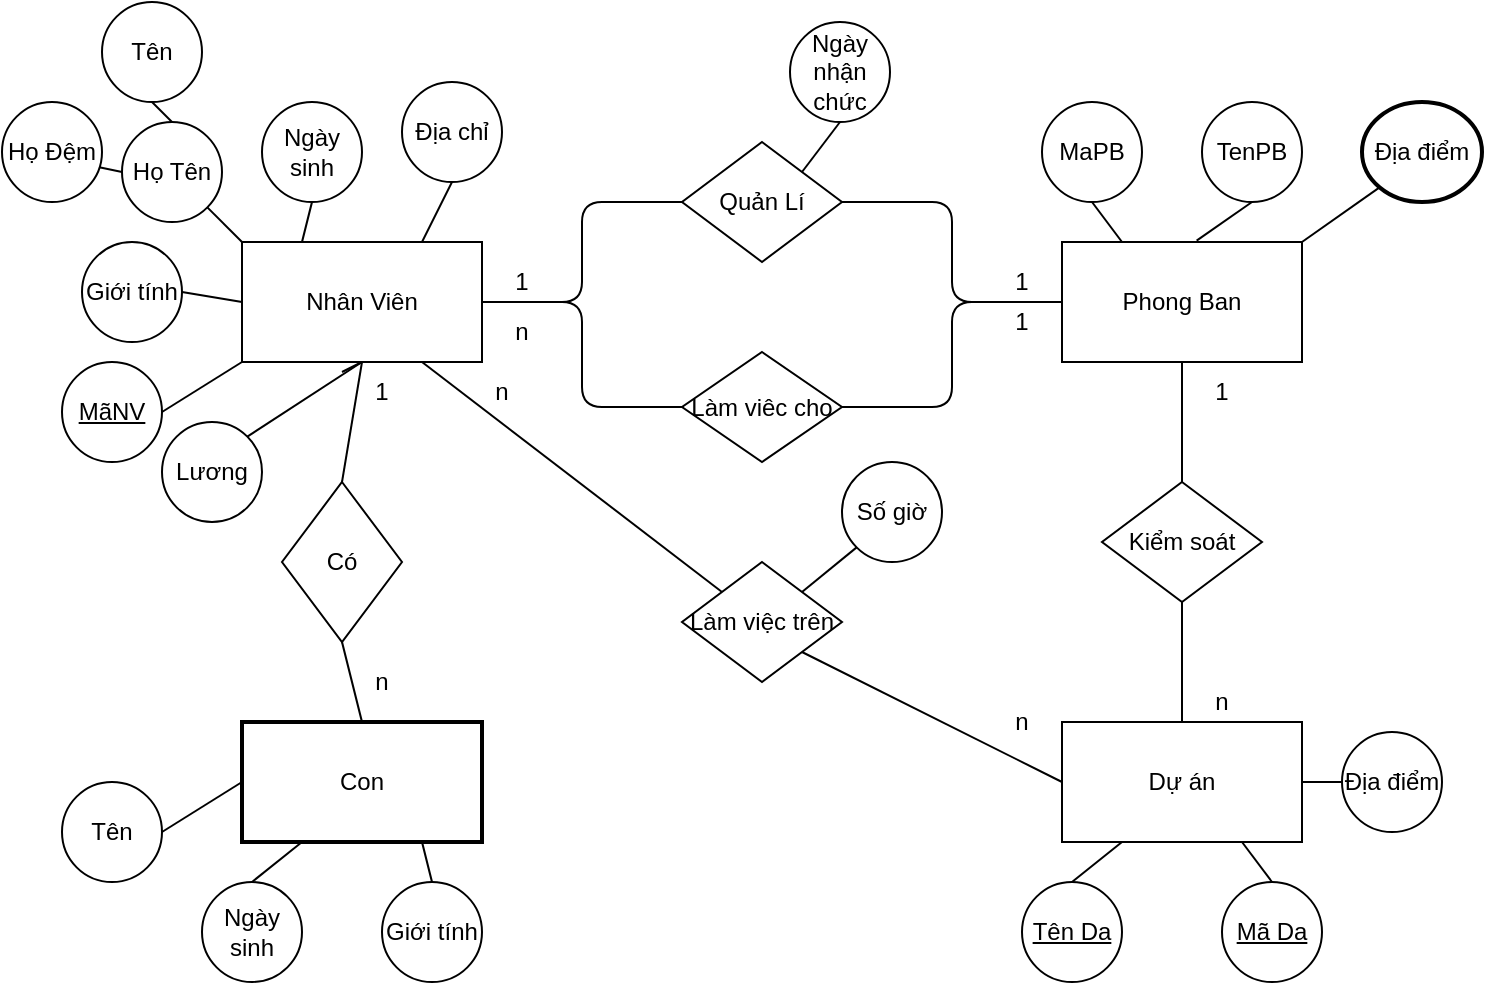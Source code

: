 <mxfile version="14.8.2" type="github">
  <diagram id="rPLFyuedksj8Cc4ZVnyh" name="Page-1">
    <mxGraphModel dx="782" dy="478" grid="1" gridSize="10" guides="1" tooltips="1" connect="1" arrows="1" fold="1" page="1" pageScale="1" pageWidth="827" pageHeight="1169" math="0" shadow="0">
      <root>
        <mxCell id="0" />
        <mxCell id="1" parent="0" />
        <mxCell id="Vm2AwkOwRieZ71tuIAwf-2" value="Con" style="rounded=0;whiteSpace=wrap;html=1;strokeWidth=2;fillColor=none;" vertex="1" parent="1">
          <mxGeometry x="140" y="740" width="120" height="60" as="geometry" />
        </mxCell>
        <mxCell id="Vm2AwkOwRieZ71tuIAwf-3" value="Dự án" style="rounded=0;whiteSpace=wrap;html=1;" vertex="1" parent="1">
          <mxGeometry x="550" y="740" width="120" height="60" as="geometry" />
        </mxCell>
        <mxCell id="Vm2AwkOwRieZ71tuIAwf-4" value="Phong Ban" style="rounded=0;whiteSpace=wrap;html=1;" vertex="1" parent="1">
          <mxGeometry x="550" y="500" width="120" height="60" as="geometry" />
        </mxCell>
        <mxCell id="Vm2AwkOwRieZ71tuIAwf-5" value="Nhân Viên" style="rounded=0;whiteSpace=wrap;html=1;" vertex="1" parent="1">
          <mxGeometry x="140" y="500" width="120" height="60" as="geometry" />
        </mxCell>
        <mxCell id="Vm2AwkOwRieZ71tuIAwf-7" value="&lt;u&gt;Tên Da&lt;span style=&quot;color: rgba(0 , 0 , 0 , 0) ; font-family: monospace ; font-size: 0px&quot;&gt;%3CmxGraphModel%3E%3Croot%3E%3CmxCell%20id%3D%220%22%2F%3E%3CmxCell%20id%3D%221%22%20parent%3D%220%22%2F%3E%3CmxCell%20id%3D%222%22%20value%3D%22%22%20style%3D%22rounded%3D0%3BwhiteSpace%3Dwrap%3Bhtml%3D1%3B%22%20vertex%3D%221%22%20parent%3D%221%22%3E%3CmxGeometry%20x%3D%22360%22%20y%3D%22520%22%20width%3D%22120%22%20height%3D%2260%22%20as%3D%22geometry%22%2F%3E%3C%2FmxCell%3E%3C%2Froot%3E%3C%2FmxGraphModel%3E&lt;/span&gt;&lt;/u&gt;" style="ellipse;whiteSpace=wrap;html=1;strokeWidth=1;fillColor=none;" vertex="1" parent="1">
          <mxGeometry x="530" y="820" width="50" height="50" as="geometry" />
        </mxCell>
        <mxCell id="Vm2AwkOwRieZ71tuIAwf-8" value="&lt;u&gt;Mã Da&lt;span style=&quot;color: rgba(0 , 0 , 0 , 0) ; font-family: monospace ; font-size: 0px&quot;&gt;%3CmxGraphModel%3E%3Croot%3E%3CmxCell%20id%3D%220%22%2F%3E%3CmxCell%20id%3D%221%22%20parent%3D%220%22%2F%3E%3CmxCell%20id%3D%222%22%20value%3D%22%22%20style%3D%22rounded%3D0%3BwhiteSpace%3Dwrap%3Bhtml%3D1%3B%22%20vertex%3D%221%22%20parent%3D%221%22%3E%3CmxGeometry%20x%3D%22360%22%20y%3D%22520%22%20width%3D%22120%22%20height%3D%2260%22%20as%3D%22geometry%22%2F%3E%3C%2FmxCell%3E%3C%2Froot%3E%3C%2FmxGraphModel%3E&lt;/span&gt;&lt;/u&gt;" style="ellipse;whiteSpace=wrap;html=1;strokeWidth=1;fillColor=none;" vertex="1" parent="1">
          <mxGeometry x="630" y="820" width="50" height="50" as="geometry" />
        </mxCell>
        <mxCell id="Vm2AwkOwRieZ71tuIAwf-9" value="Địa điểm" style="ellipse;whiteSpace=wrap;html=1;strokeWidth=1;fillColor=none;" vertex="1" parent="1">
          <mxGeometry x="690" y="745" width="50" height="50" as="geometry" />
        </mxCell>
        <mxCell id="Vm2AwkOwRieZ71tuIAwf-10" value="Giới tính" style="ellipse;whiteSpace=wrap;html=1;strokeWidth=1;fillColor=none;" vertex="1" parent="1">
          <mxGeometry x="210" y="820" width="50" height="50" as="geometry" />
        </mxCell>
        <mxCell id="Vm2AwkOwRieZ71tuIAwf-11" value="Ngày sinh" style="ellipse;whiteSpace=wrap;html=1;strokeWidth=1;fillColor=none;" vertex="1" parent="1">
          <mxGeometry x="120" y="820" width="50" height="50" as="geometry" />
        </mxCell>
        <mxCell id="Vm2AwkOwRieZ71tuIAwf-12" value="Tên" style="ellipse;whiteSpace=wrap;html=1;strokeWidth=1;fillColor=none;" vertex="1" parent="1">
          <mxGeometry x="50" y="770" width="50" height="50" as="geometry" />
        </mxCell>
        <mxCell id="Vm2AwkOwRieZ71tuIAwf-13" value="Địa điểm" style="ellipse;whiteSpace=wrap;html=1;strokeWidth=2;fillColor=none;" vertex="1" parent="1">
          <mxGeometry x="700" y="430" width="60" height="50" as="geometry" />
        </mxCell>
        <mxCell id="Vm2AwkOwRieZ71tuIAwf-14" value="TenPB" style="ellipse;whiteSpace=wrap;html=1;strokeWidth=1;fillColor=none;" vertex="1" parent="1">
          <mxGeometry x="620" y="430" width="50" height="50" as="geometry" />
        </mxCell>
        <mxCell id="Vm2AwkOwRieZ71tuIAwf-15" value="MaPB" style="ellipse;whiteSpace=wrap;html=1;strokeWidth=1;fillColor=none;" vertex="1" parent="1">
          <mxGeometry x="540" y="430" width="50" height="50" as="geometry" />
        </mxCell>
        <mxCell id="Vm2AwkOwRieZ71tuIAwf-16" value="Ngày sinh" style="ellipse;whiteSpace=wrap;html=1;strokeWidth=1;fillColor=none;" vertex="1" parent="1">
          <mxGeometry x="150" y="430" width="50" height="50" as="geometry" />
        </mxCell>
        <mxCell id="Vm2AwkOwRieZ71tuIAwf-17" value="Họ Tên" style="ellipse;whiteSpace=wrap;html=1;strokeWidth=1;fillColor=none;" vertex="1" parent="1">
          <mxGeometry x="80" y="440" width="50" height="50" as="geometry" />
        </mxCell>
        <mxCell id="Vm2AwkOwRieZ71tuIAwf-18" value="&lt;u&gt;MãNV&lt;/u&gt;" style="ellipse;whiteSpace=wrap;html=1;strokeWidth=1;fillColor=none;" vertex="1" parent="1">
          <mxGeometry x="50" y="560" width="50" height="50" as="geometry" />
        </mxCell>
        <mxCell id="Vm2AwkOwRieZ71tuIAwf-19" value="Giới tính" style="ellipse;whiteSpace=wrap;html=1;strokeWidth=1;fillColor=none;" vertex="1" parent="1">
          <mxGeometry x="60" y="500" width="50" height="50" as="geometry" />
        </mxCell>
        <mxCell id="Vm2AwkOwRieZ71tuIAwf-20" value="Họ Đệm" style="ellipse;whiteSpace=wrap;html=1;strokeWidth=1;fillColor=none;" vertex="1" parent="1">
          <mxGeometry x="20" y="430" width="50" height="50" as="geometry" />
        </mxCell>
        <mxCell id="Vm2AwkOwRieZ71tuIAwf-21" value="Tên" style="ellipse;whiteSpace=wrap;html=1;strokeWidth=1;fillColor=none;" vertex="1" parent="1">
          <mxGeometry x="70" y="380" width="50" height="50" as="geometry" />
        </mxCell>
        <mxCell id="Vm2AwkOwRieZ71tuIAwf-22" value="Địa chỉ" style="ellipse;whiteSpace=wrap;html=1;strokeWidth=1;fillColor=none;" vertex="1" parent="1">
          <mxGeometry x="220" y="420" width="50" height="50" as="geometry" />
        </mxCell>
        <mxCell id="Vm2AwkOwRieZ71tuIAwf-23" value="Lương" style="ellipse;whiteSpace=wrap;html=1;strokeWidth=1;fillColor=none;" vertex="1" parent="1">
          <mxGeometry x="100" y="590" width="50" height="50" as="geometry" />
        </mxCell>
        <mxCell id="Vm2AwkOwRieZ71tuIAwf-24" value="Có" style="rhombus;whiteSpace=wrap;html=1;strokeWidth=1;fillColor=none;" vertex="1" parent="1">
          <mxGeometry x="160" y="620" width="60" height="80" as="geometry" />
        </mxCell>
        <mxCell id="Vm2AwkOwRieZ71tuIAwf-25" value="Quản Lí" style="rhombus;whiteSpace=wrap;html=1;strokeWidth=1;fillColor=none;" vertex="1" parent="1">
          <mxGeometry x="360" y="450" width="80" height="60" as="geometry" />
        </mxCell>
        <mxCell id="Vm2AwkOwRieZ71tuIAwf-26" value="Làm viêc cho" style="rhombus;whiteSpace=wrap;html=1;strokeWidth=1;fillColor=none;" vertex="1" parent="1">
          <mxGeometry x="360" y="555" width="80" height="55" as="geometry" />
        </mxCell>
        <mxCell id="Vm2AwkOwRieZ71tuIAwf-28" style="edgeStyle=orthogonalEdgeStyle;rounded=0;orthogonalLoop=1;jettySize=auto;html=1;exitX=0.5;exitY=1;exitDx=0;exitDy=0;" edge="1" parent="1" source="Vm2AwkOwRieZ71tuIAwf-26" target="Vm2AwkOwRieZ71tuIAwf-26">
          <mxGeometry relative="1" as="geometry" />
        </mxCell>
        <mxCell id="Vm2AwkOwRieZ71tuIAwf-29" value="Làm việc trên" style="rhombus;whiteSpace=wrap;html=1;strokeWidth=1;fillColor=none;" vertex="1" parent="1">
          <mxGeometry x="360" y="660" width="80" height="60" as="geometry" />
        </mxCell>
        <mxCell id="Vm2AwkOwRieZ71tuIAwf-30" value="Kiểm soát" style="rhombus;whiteSpace=wrap;html=1;strokeWidth=1;fillColor=none;" vertex="1" parent="1">
          <mxGeometry x="570" y="620" width="80" height="60" as="geometry" />
        </mxCell>
        <mxCell id="Vm2AwkOwRieZ71tuIAwf-31" value="Ngày nhận chức" style="ellipse;whiteSpace=wrap;html=1;strokeWidth=1;fillColor=none;" vertex="1" parent="1">
          <mxGeometry x="414" y="390" width="50" height="50" as="geometry" />
        </mxCell>
        <mxCell id="Vm2AwkOwRieZ71tuIAwf-33" value="Số giờ" style="ellipse;whiteSpace=wrap;html=1;strokeWidth=1;fillColor=none;" vertex="1" parent="1">
          <mxGeometry x="440" y="610" width="50" height="50" as="geometry" />
        </mxCell>
        <mxCell id="Vm2AwkOwRieZ71tuIAwf-35" value="" style="endArrow=none;html=1;entryX=0.25;entryY=0;entryDx=0;entryDy=0;exitX=0.5;exitY=1;exitDx=0;exitDy=0;" edge="1" parent="1" source="Vm2AwkOwRieZ71tuIAwf-15" target="Vm2AwkOwRieZ71tuIAwf-4">
          <mxGeometry width="50" height="50" relative="1" as="geometry">
            <mxPoint x="390" y="610" as="sourcePoint" />
            <mxPoint x="440" y="560" as="targetPoint" />
          </mxGeometry>
        </mxCell>
        <mxCell id="Vm2AwkOwRieZ71tuIAwf-36" value="" style="endArrow=none;html=1;entryX=0.5;entryY=1;entryDx=0;entryDy=0;exitX=0.561;exitY=-0.011;exitDx=0;exitDy=0;exitPerimeter=0;" edge="1" parent="1" source="Vm2AwkOwRieZ71tuIAwf-4" target="Vm2AwkOwRieZ71tuIAwf-14">
          <mxGeometry width="50" height="50" relative="1" as="geometry">
            <mxPoint x="590" y="531.25" as="sourcePoint" />
            <mxPoint x="620" y="490" as="targetPoint" />
          </mxGeometry>
        </mxCell>
        <mxCell id="Vm2AwkOwRieZ71tuIAwf-37" value="" style="endArrow=none;html=1;entryX=0;entryY=1;entryDx=0;entryDy=0;exitX=1;exitY=0;exitDx=0;exitDy=0;" edge="1" parent="1" source="Vm2AwkOwRieZ71tuIAwf-4" target="Vm2AwkOwRieZ71tuIAwf-13">
          <mxGeometry width="50" height="50" relative="1" as="geometry">
            <mxPoint x="410" y="630" as="sourcePoint" />
            <mxPoint x="440" y="588.75" as="targetPoint" />
          </mxGeometry>
        </mxCell>
        <mxCell id="Vm2AwkOwRieZ71tuIAwf-38" value="" style="endArrow=none;html=1;entryX=0;entryY=1;entryDx=0;entryDy=0;exitX=1;exitY=0;exitDx=0;exitDy=0;" edge="1" parent="1" source="Vm2AwkOwRieZ71tuIAwf-29" target="Vm2AwkOwRieZ71tuIAwf-33">
          <mxGeometry width="50" height="50" relative="1" as="geometry">
            <mxPoint x="415" y="666" as="sourcePoint" />
            <mxPoint x="450" y="598.75" as="targetPoint" />
          </mxGeometry>
        </mxCell>
        <mxCell id="Vm2AwkOwRieZ71tuIAwf-39" value="" style="endArrow=none;html=1;entryX=0.5;entryY=1;entryDx=0;entryDy=0;exitX=1;exitY=0;exitDx=0;exitDy=0;" edge="1" parent="1" source="Vm2AwkOwRieZ71tuIAwf-25" target="Vm2AwkOwRieZ71tuIAwf-31">
          <mxGeometry width="50" height="50" relative="1" as="geometry">
            <mxPoint x="430" y="650" as="sourcePoint" />
            <mxPoint x="460" y="608.75" as="targetPoint" />
          </mxGeometry>
        </mxCell>
        <mxCell id="Vm2AwkOwRieZ71tuIAwf-40" value="" style="endArrow=none;html=1;entryX=0;entryY=0.5;entryDx=0;entryDy=0;exitX=1;exitY=0.5;exitDx=0;exitDy=0;" edge="1" parent="1" source="Vm2AwkOwRieZ71tuIAwf-3" target="Vm2AwkOwRieZ71tuIAwf-9">
          <mxGeometry width="50" height="50" relative="1" as="geometry">
            <mxPoint x="440" y="660" as="sourcePoint" />
            <mxPoint x="470" y="618.75" as="targetPoint" />
          </mxGeometry>
        </mxCell>
        <mxCell id="Vm2AwkOwRieZ71tuIAwf-41" value="" style="endArrow=none;html=1;entryX=0.25;entryY=1;entryDx=0;entryDy=0;exitX=0.5;exitY=0;exitDx=0;exitDy=0;" edge="1" parent="1" source="Vm2AwkOwRieZ71tuIAwf-7" target="Vm2AwkOwRieZ71tuIAwf-3">
          <mxGeometry width="50" height="50" relative="1" as="geometry">
            <mxPoint x="450" y="670" as="sourcePoint" />
            <mxPoint x="480" y="628.75" as="targetPoint" />
          </mxGeometry>
        </mxCell>
        <mxCell id="Vm2AwkOwRieZ71tuIAwf-42" value="" style="endArrow=none;html=1;entryX=0.75;entryY=1;entryDx=0;entryDy=0;exitX=0.5;exitY=0;exitDx=0;exitDy=0;" edge="1" parent="1" source="Vm2AwkOwRieZ71tuIAwf-8" target="Vm2AwkOwRieZ71tuIAwf-3">
          <mxGeometry width="50" height="50" relative="1" as="geometry">
            <mxPoint x="460" y="680" as="sourcePoint" />
            <mxPoint x="490" y="638.75" as="targetPoint" />
          </mxGeometry>
        </mxCell>
        <mxCell id="Vm2AwkOwRieZ71tuIAwf-43" value="" style="endArrow=none;html=1;entryX=0.75;entryY=1;entryDx=0;entryDy=0;exitX=0.5;exitY=0;exitDx=0;exitDy=0;" edge="1" parent="1" source="Vm2AwkOwRieZ71tuIAwf-10" target="Vm2AwkOwRieZ71tuIAwf-2">
          <mxGeometry width="50" height="50" relative="1" as="geometry">
            <mxPoint x="470" y="690" as="sourcePoint" />
            <mxPoint x="500" y="648.75" as="targetPoint" />
          </mxGeometry>
        </mxCell>
        <mxCell id="Vm2AwkOwRieZ71tuIAwf-44" value="" style="endArrow=none;html=1;entryX=0.25;entryY=1;entryDx=0;entryDy=0;exitX=0.5;exitY=0;exitDx=0;exitDy=0;" edge="1" parent="1" source="Vm2AwkOwRieZ71tuIAwf-11" target="Vm2AwkOwRieZ71tuIAwf-2">
          <mxGeometry width="50" height="50" relative="1" as="geometry">
            <mxPoint x="480" y="700" as="sourcePoint" />
            <mxPoint x="510" y="658.75" as="targetPoint" />
          </mxGeometry>
        </mxCell>
        <mxCell id="Vm2AwkOwRieZ71tuIAwf-45" value="" style="endArrow=none;html=1;entryX=0;entryY=0.5;entryDx=0;entryDy=0;exitX=1;exitY=0.5;exitDx=0;exitDy=0;" edge="1" parent="1" source="Vm2AwkOwRieZ71tuIAwf-12" target="Vm2AwkOwRieZ71tuIAwf-2">
          <mxGeometry width="50" height="50" relative="1" as="geometry">
            <mxPoint x="490" y="710" as="sourcePoint" />
            <mxPoint x="520" y="668.75" as="targetPoint" />
          </mxGeometry>
        </mxCell>
        <mxCell id="Vm2AwkOwRieZ71tuIAwf-46" value="" style="endArrow=none;html=1;entryX=0.5;entryY=1;entryDx=0;entryDy=0;exitX=1;exitY=0;exitDx=0;exitDy=0;" edge="1" parent="1" source="Vm2AwkOwRieZ71tuIAwf-23" target="Vm2AwkOwRieZ71tuIAwf-5">
          <mxGeometry width="50" height="50" relative="1" as="geometry">
            <mxPoint x="140" y="600" as="sourcePoint" />
            <mxPoint x="530" y="678.75" as="targetPoint" />
          </mxGeometry>
        </mxCell>
        <mxCell id="Vm2AwkOwRieZ71tuIAwf-47" value="" style="endArrow=none;html=1;entryX=0;entryY=1;entryDx=0;entryDy=0;exitX=1;exitY=0.5;exitDx=0;exitDy=0;" edge="1" parent="1" source="Vm2AwkOwRieZ71tuIAwf-18" target="Vm2AwkOwRieZ71tuIAwf-5">
          <mxGeometry width="50" height="50" relative="1" as="geometry">
            <mxPoint x="510" y="730" as="sourcePoint" />
            <mxPoint x="540" y="688.75" as="targetPoint" />
          </mxGeometry>
        </mxCell>
        <mxCell id="Vm2AwkOwRieZ71tuIAwf-48" value="" style="endArrow=none;html=1;entryX=0;entryY=0.5;entryDx=0;entryDy=0;exitX=1;exitY=0.5;exitDx=0;exitDy=0;" edge="1" parent="1" source="Vm2AwkOwRieZ71tuIAwf-19" target="Vm2AwkOwRieZ71tuIAwf-5">
          <mxGeometry width="50" height="50" relative="1" as="geometry">
            <mxPoint x="520" y="740" as="sourcePoint" />
            <mxPoint x="550" y="698.75" as="targetPoint" />
          </mxGeometry>
        </mxCell>
        <mxCell id="Vm2AwkOwRieZ71tuIAwf-49" value="" style="endArrow=none;html=1;entryX=0;entryY=0;entryDx=0;entryDy=0;exitX=1;exitY=1;exitDx=0;exitDy=0;" edge="1" parent="1" source="Vm2AwkOwRieZ71tuIAwf-17" target="Vm2AwkOwRieZ71tuIAwf-5">
          <mxGeometry width="50" height="50" relative="1" as="geometry">
            <mxPoint x="530" y="750" as="sourcePoint" />
            <mxPoint x="560" y="708.75" as="targetPoint" />
          </mxGeometry>
        </mxCell>
        <mxCell id="Vm2AwkOwRieZ71tuIAwf-50" value="" style="endArrow=none;html=1;entryX=0.25;entryY=0;entryDx=0;entryDy=0;exitX=0.5;exitY=1;exitDx=0;exitDy=0;" edge="1" parent="1" source="Vm2AwkOwRieZ71tuIAwf-16" target="Vm2AwkOwRieZ71tuIAwf-5">
          <mxGeometry width="50" height="50" relative="1" as="geometry">
            <mxPoint x="540" y="760" as="sourcePoint" />
            <mxPoint x="570" y="718.75" as="targetPoint" />
          </mxGeometry>
        </mxCell>
        <mxCell id="Vm2AwkOwRieZ71tuIAwf-51" value="" style="endArrow=none;html=1;entryX=0.75;entryY=0;entryDx=0;entryDy=0;exitX=0.5;exitY=1;exitDx=0;exitDy=0;" edge="1" parent="1" source="Vm2AwkOwRieZ71tuIAwf-22" target="Vm2AwkOwRieZ71tuIAwf-5">
          <mxGeometry width="50" height="50" relative="1" as="geometry">
            <mxPoint x="550" y="770" as="sourcePoint" />
            <mxPoint x="580" y="728.75" as="targetPoint" />
          </mxGeometry>
        </mxCell>
        <mxCell id="Vm2AwkOwRieZ71tuIAwf-52" value="" style="endArrow=none;html=1;entryX=0.5;entryY=0;entryDx=0;entryDy=0;exitX=0.5;exitY=1;exitDx=0;exitDy=0;" edge="1" parent="1" source="Vm2AwkOwRieZ71tuIAwf-21" target="Vm2AwkOwRieZ71tuIAwf-17">
          <mxGeometry width="50" height="50" relative="1" as="geometry">
            <mxPoint x="560" y="780" as="sourcePoint" />
            <mxPoint x="590" y="738.75" as="targetPoint" />
          </mxGeometry>
        </mxCell>
        <mxCell id="Vm2AwkOwRieZ71tuIAwf-53" value="" style="endArrow=none;html=1;entryX=0;entryY=0.5;entryDx=0;entryDy=0;exitX=0.973;exitY=0.653;exitDx=0;exitDy=0;exitPerimeter=0;" edge="1" parent="1" source="Vm2AwkOwRieZ71tuIAwf-20" target="Vm2AwkOwRieZ71tuIAwf-17">
          <mxGeometry width="50" height="50" relative="1" as="geometry">
            <mxPoint x="570" y="790" as="sourcePoint" />
            <mxPoint x="600" y="748.75" as="targetPoint" />
          </mxGeometry>
        </mxCell>
        <mxCell id="Vm2AwkOwRieZ71tuIAwf-54" value="" style="endArrow=none;html=1;entryX=1;entryY=0.5;entryDx=0;entryDy=0;edgeStyle=orthogonalEdgeStyle;" edge="1" parent="1" source="Vm2AwkOwRieZ71tuIAwf-25" target="Vm2AwkOwRieZ71tuIAwf-5">
          <mxGeometry width="50" height="50" relative="1" as="geometry">
            <mxPoint x="580" y="800" as="sourcePoint" />
            <mxPoint x="610" y="758.75" as="targetPoint" />
          </mxGeometry>
        </mxCell>
        <mxCell id="Vm2AwkOwRieZ71tuIAwf-55" value="" style="endArrow=none;html=1;entryX=0;entryY=0.5;entryDx=0;entryDy=0;edgeStyle=orthogonalEdgeStyle;exitX=1;exitY=0.5;exitDx=0;exitDy=0;" edge="1" parent="1" source="Vm2AwkOwRieZ71tuIAwf-25" target="Vm2AwkOwRieZ71tuIAwf-4">
          <mxGeometry width="50" height="50" relative="1" as="geometry">
            <mxPoint x="590" y="810" as="sourcePoint" />
            <mxPoint x="620" y="768.75" as="targetPoint" />
          </mxGeometry>
        </mxCell>
        <mxCell id="Vm2AwkOwRieZ71tuIAwf-56" value="" style="endArrow=none;html=1;exitX=1;exitY=0.5;exitDx=0;exitDy=0;edgeStyle=orthogonalEdgeStyle;" edge="1" parent="1" source="Vm2AwkOwRieZ71tuIAwf-26" target="Vm2AwkOwRieZ71tuIAwf-4">
          <mxGeometry width="50" height="50" relative="1" as="geometry">
            <mxPoint x="600" y="820" as="sourcePoint" />
            <mxPoint x="630" y="778.75" as="targetPoint" />
          </mxGeometry>
        </mxCell>
        <mxCell id="Vm2AwkOwRieZ71tuIAwf-57" value="" style="endArrow=none;html=1;edgeStyle=orthogonalEdgeStyle;" edge="1" parent="1" source="Vm2AwkOwRieZ71tuIAwf-5" target="Vm2AwkOwRieZ71tuIAwf-26">
          <mxGeometry width="50" height="50" relative="1" as="geometry">
            <mxPoint x="450" y="592.5" as="sourcePoint" />
            <mxPoint x="560" y="540" as="targetPoint" />
          </mxGeometry>
        </mxCell>
        <mxCell id="Vm2AwkOwRieZ71tuIAwf-58" value="" style="endArrow=none;html=1;exitX=0.5;exitY=0;exitDx=0;exitDy=0;entryX=0.5;entryY=1;entryDx=0;entryDy=0;" edge="1" parent="1" source="Vm2AwkOwRieZ71tuIAwf-2" target="Vm2AwkOwRieZ71tuIAwf-24">
          <mxGeometry width="50" height="50" relative="1" as="geometry">
            <mxPoint x="390" y="710" as="sourcePoint" />
            <mxPoint x="440" y="660" as="targetPoint" />
          </mxGeometry>
        </mxCell>
        <mxCell id="Vm2AwkOwRieZ71tuIAwf-61" value="" style="endArrow=none;html=1;exitX=0.5;exitY=0;exitDx=0;exitDy=0;entryX=0.5;entryY=1;entryDx=0;entryDy=0;" edge="1" parent="1" source="Vm2AwkOwRieZ71tuIAwf-24" target="Vm2AwkOwRieZ71tuIAwf-5">
          <mxGeometry width="50" height="50" relative="1" as="geometry">
            <mxPoint x="390" y="710" as="sourcePoint" />
            <mxPoint x="440" y="660" as="targetPoint" />
          </mxGeometry>
        </mxCell>
        <mxCell id="Vm2AwkOwRieZ71tuIAwf-63" value="" style="endArrow=none;html=1;exitX=0.75;exitY=1;exitDx=0;exitDy=0;entryX=0;entryY=0;entryDx=0;entryDy=0;startArrow=none;" edge="1" parent="1" source="Vm2AwkOwRieZ71tuIAwf-5" target="Vm2AwkOwRieZ71tuIAwf-29">
          <mxGeometry width="50" height="50" relative="1" as="geometry">
            <mxPoint x="390" y="710" as="sourcePoint" />
            <mxPoint x="440" y="660" as="targetPoint" />
          </mxGeometry>
        </mxCell>
        <mxCell id="Vm2AwkOwRieZ71tuIAwf-64" value="" style="endArrow=none;html=1;exitX=1;exitY=1;exitDx=0;exitDy=0;" edge="1" parent="1" source="Vm2AwkOwRieZ71tuIAwf-29">
          <mxGeometry width="50" height="50" relative="1" as="geometry">
            <mxPoint x="470" y="612.5" as="sourcePoint" />
            <mxPoint x="550" y="770" as="targetPoint" />
          </mxGeometry>
        </mxCell>
        <mxCell id="Vm2AwkOwRieZ71tuIAwf-65" value="" style="endArrow=none;html=1;exitX=0.5;exitY=0;exitDx=0;exitDy=0;entryX=0.5;entryY=1;entryDx=0;entryDy=0;" edge="1" parent="1" source="Vm2AwkOwRieZ71tuIAwf-30" target="Vm2AwkOwRieZ71tuIAwf-4">
          <mxGeometry width="50" height="50" relative="1" as="geometry">
            <mxPoint x="480" y="622.5" as="sourcePoint" />
            <mxPoint x="590" y="570" as="targetPoint" />
          </mxGeometry>
        </mxCell>
        <mxCell id="Vm2AwkOwRieZ71tuIAwf-66" value="" style="endArrow=none;html=1;exitX=0.5;exitY=0;exitDx=0;exitDy=0;" edge="1" parent="1" source="Vm2AwkOwRieZ71tuIAwf-3">
          <mxGeometry width="50" height="50" relative="1" as="geometry">
            <mxPoint x="490" y="632.5" as="sourcePoint" />
            <mxPoint x="610" y="680" as="targetPoint" />
          </mxGeometry>
        </mxCell>
        <mxCell id="Vm2AwkOwRieZ71tuIAwf-68" value="1" style="text;html=1;strokeColor=none;fillColor=none;align=center;verticalAlign=middle;whiteSpace=wrap;rounded=0;" vertex="1" parent="1">
          <mxGeometry x="260" y="510" width="40" height="20" as="geometry" />
        </mxCell>
        <mxCell id="Vm2AwkOwRieZ71tuIAwf-69" value="1" style="text;html=1;strokeColor=none;fillColor=none;align=center;verticalAlign=middle;whiteSpace=wrap;rounded=0;" vertex="1" parent="1">
          <mxGeometry x="510" y="510" width="40" height="20" as="geometry" />
        </mxCell>
        <mxCell id="Vm2AwkOwRieZ71tuIAwf-70" value="1" style="text;html=1;strokeColor=none;fillColor=none;align=center;verticalAlign=middle;whiteSpace=wrap;rounded=0;" vertex="1" parent="1">
          <mxGeometry x="510" y="530" width="40" height="20" as="geometry" />
        </mxCell>
        <mxCell id="Vm2AwkOwRieZ71tuIAwf-71" value="n" style="text;html=1;strokeColor=none;fillColor=none;align=center;verticalAlign=middle;whiteSpace=wrap;rounded=0;" vertex="1" parent="1">
          <mxGeometry x="260" y="535" width="40" height="20" as="geometry" />
        </mxCell>
        <mxCell id="Vm2AwkOwRieZ71tuIAwf-72" value="1" style="text;html=1;strokeColor=none;fillColor=none;align=center;verticalAlign=middle;whiteSpace=wrap;rounded=0;" vertex="1" parent="1">
          <mxGeometry x="190" y="565" width="40" height="20" as="geometry" />
        </mxCell>
        <mxCell id="Vm2AwkOwRieZ71tuIAwf-73" value="" style="endArrow=none;html=1;exitX=0.5;exitY=1;exitDx=0;exitDy=0;entryX=0;entryY=0;entryDx=0;entryDy=0;" edge="1" parent="1" source="Vm2AwkOwRieZ71tuIAwf-5" target="Vm2AwkOwRieZ71tuIAwf-72">
          <mxGeometry width="50" height="50" relative="1" as="geometry">
            <mxPoint x="200" y="560" as="sourcePoint" />
            <mxPoint x="380" y="675" as="targetPoint" />
          </mxGeometry>
        </mxCell>
        <mxCell id="Vm2AwkOwRieZ71tuIAwf-74" value="n" style="text;html=1;strokeColor=none;fillColor=none;align=center;verticalAlign=middle;whiteSpace=wrap;rounded=0;" vertex="1" parent="1">
          <mxGeometry x="190" y="710" width="40" height="20" as="geometry" />
        </mxCell>
        <mxCell id="Vm2AwkOwRieZ71tuIAwf-75" value="n" style="text;html=1;strokeColor=none;fillColor=none;align=center;verticalAlign=middle;whiteSpace=wrap;rounded=0;" vertex="1" parent="1">
          <mxGeometry x="250" y="565" width="40" height="20" as="geometry" />
        </mxCell>
        <mxCell id="Vm2AwkOwRieZ71tuIAwf-76" value="n" style="text;html=1;strokeColor=none;fillColor=none;align=center;verticalAlign=middle;whiteSpace=wrap;rounded=0;" vertex="1" parent="1">
          <mxGeometry x="510" y="730" width="40" height="20" as="geometry" />
        </mxCell>
        <mxCell id="Vm2AwkOwRieZ71tuIAwf-77" value="1" style="text;html=1;strokeColor=none;fillColor=none;align=center;verticalAlign=middle;whiteSpace=wrap;rounded=0;" vertex="1" parent="1">
          <mxGeometry x="610" y="565" width="40" height="20" as="geometry" />
        </mxCell>
        <mxCell id="Vm2AwkOwRieZ71tuIAwf-78" value="n" style="text;html=1;strokeColor=none;fillColor=none;align=center;verticalAlign=middle;whiteSpace=wrap;rounded=0;" vertex="1" parent="1">
          <mxGeometry x="610" y="720" width="40" height="20" as="geometry" />
        </mxCell>
      </root>
    </mxGraphModel>
  </diagram>
</mxfile>
